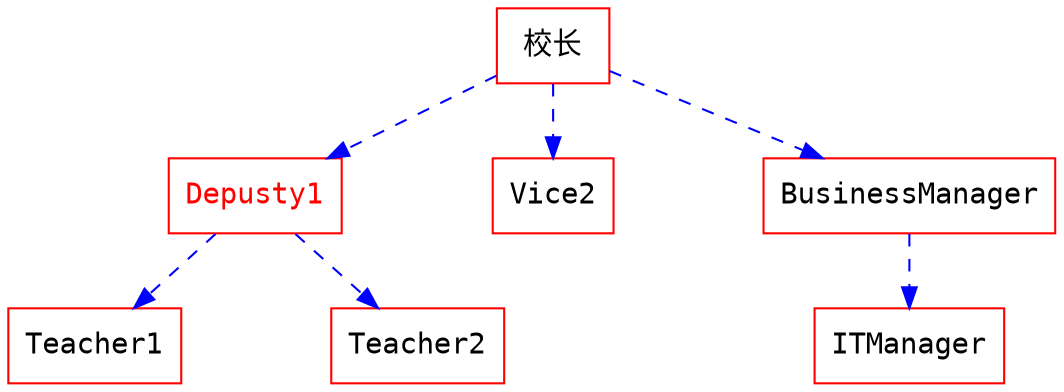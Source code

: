 digraph savetime {
	nodesep = 1.0

	node [color = Red, fontname = Courier, shape = box]
	edge [color = Blue, style = dashed]

	校长 -> {
		Depusty1 [fontcolor = Red] 
		Vice2 BusinessManager
	}
	Depusty1 -> {
		Teacher1 
		Teacher2
	}
	BusinessManager -> ITManager
	{rank = same; ITManager Teacher1 Teacher2}
}